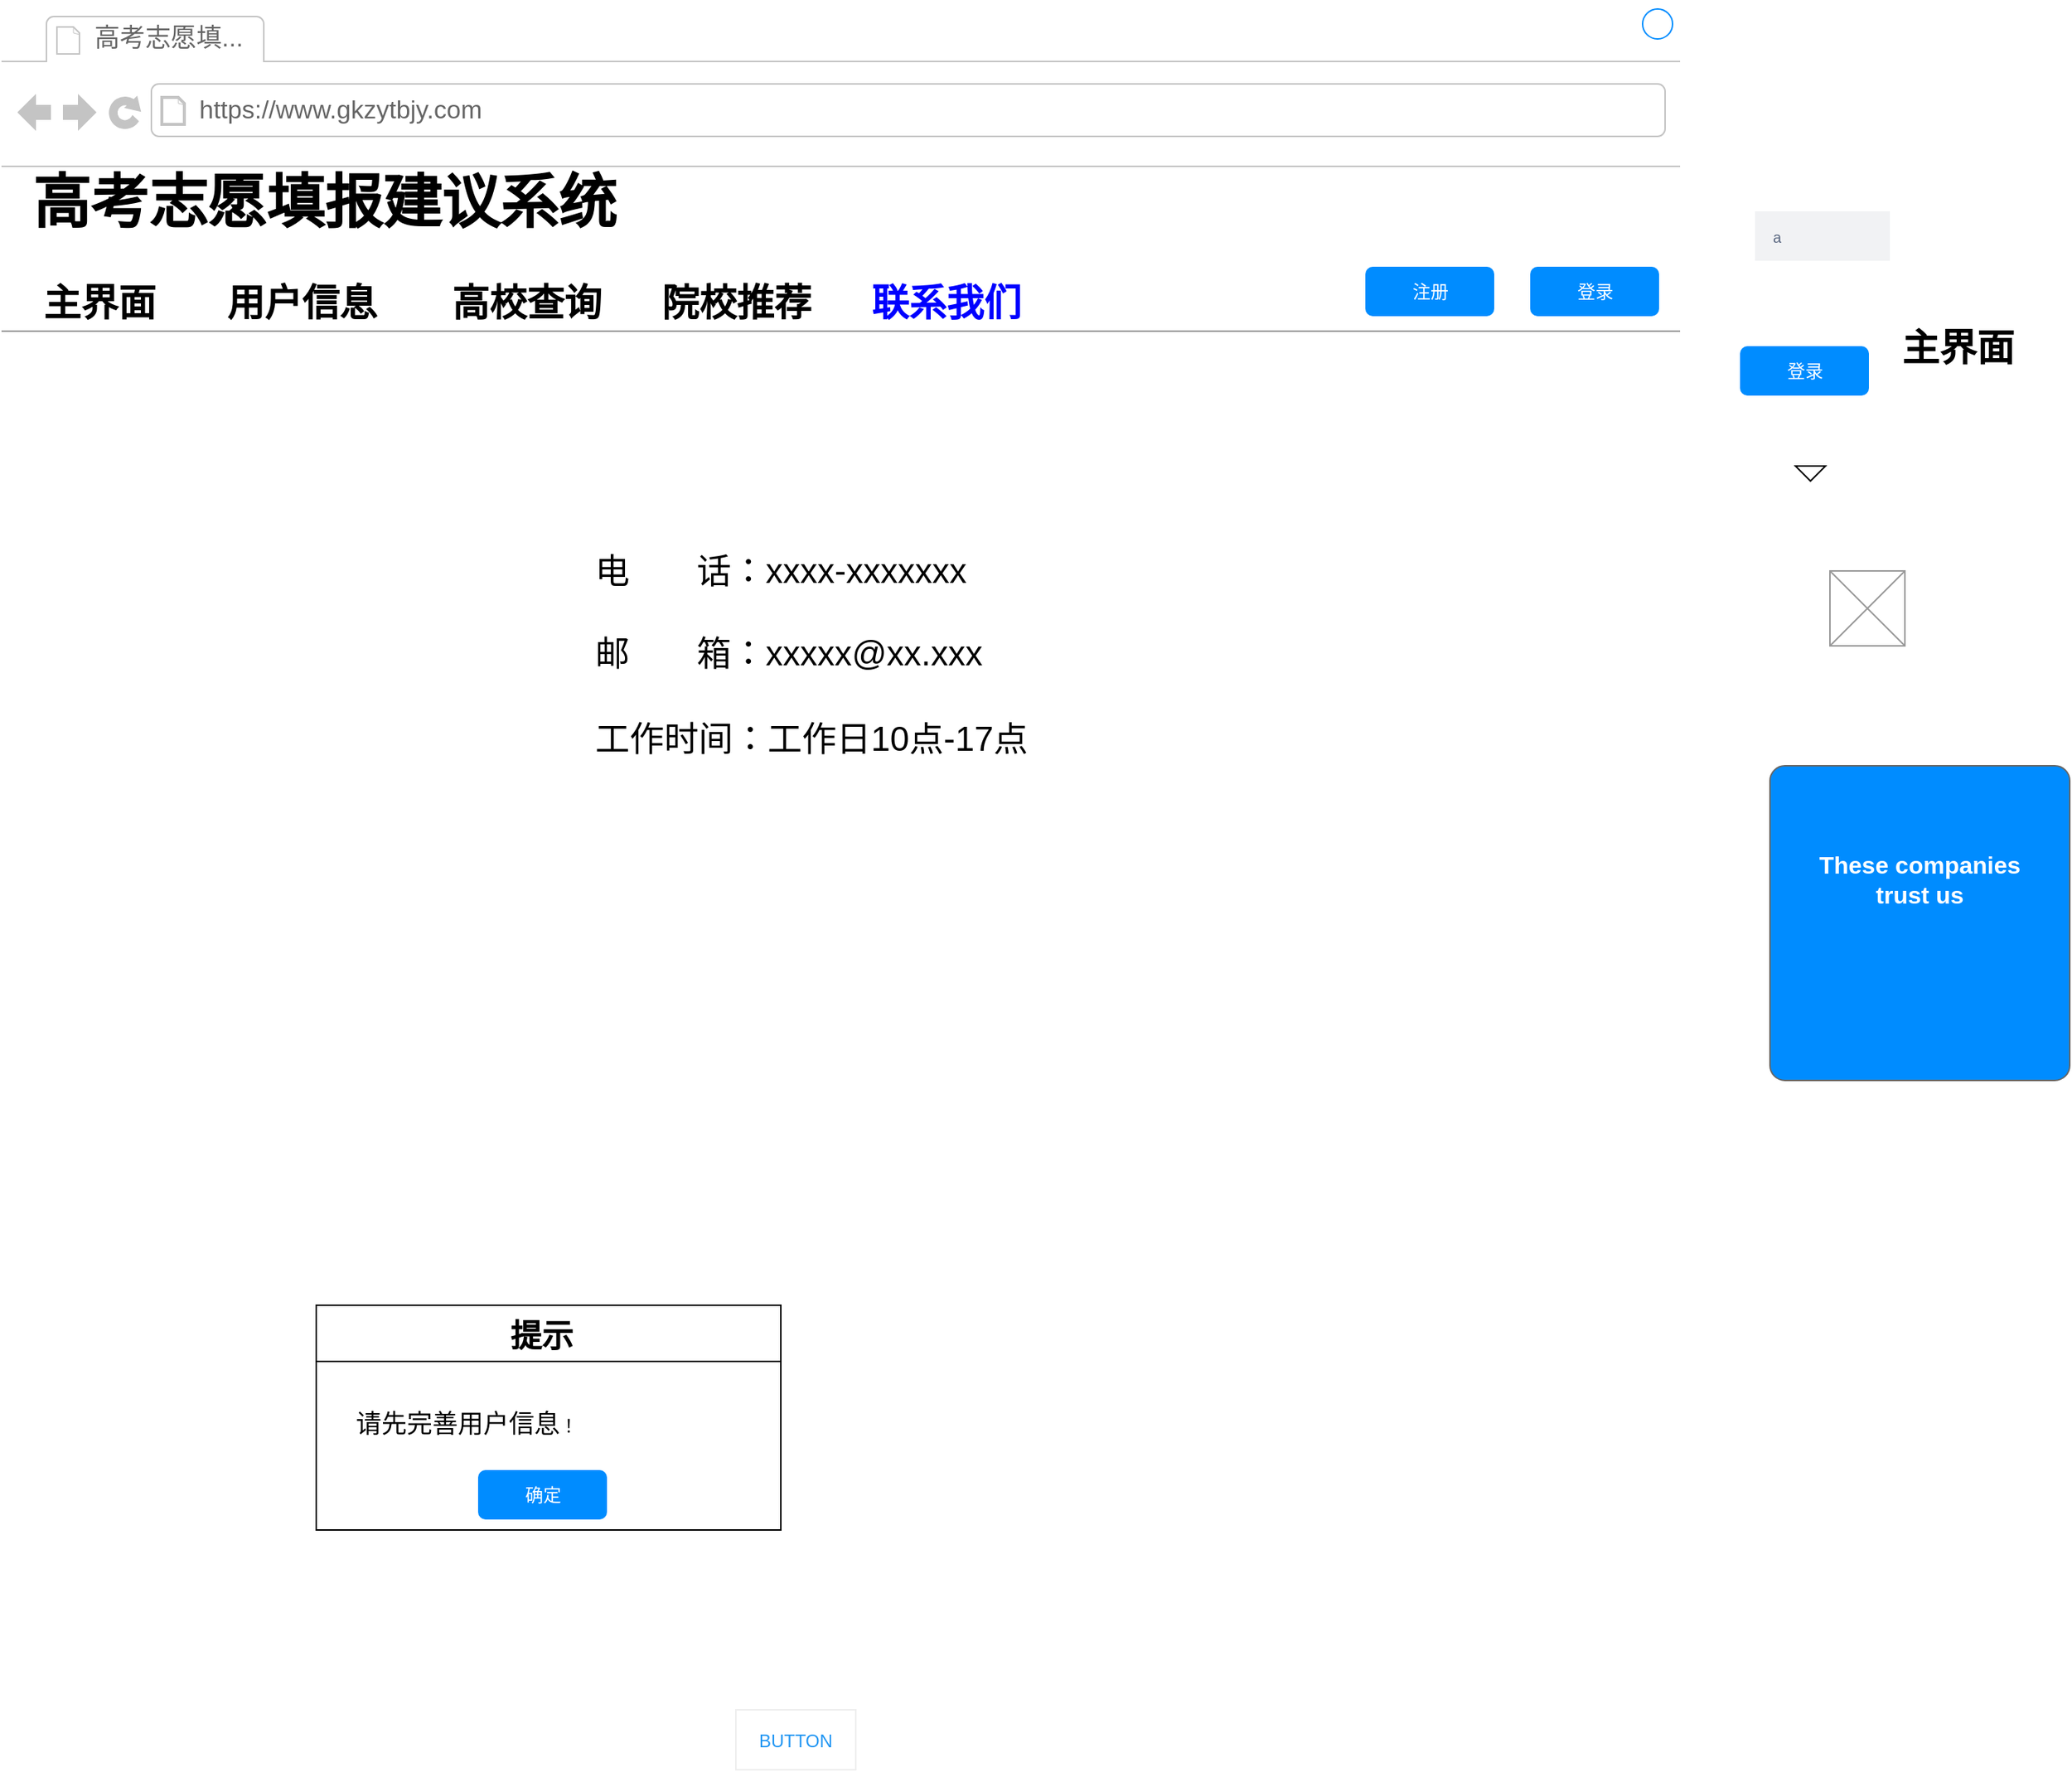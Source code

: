<mxfile version="13.8.2" type="device"><diagram id="piDafpqhtRUU5qUU-vj8" name="Page-1"><mxGraphModel dx="1817" dy="1999" grid="1" gridSize="10" guides="1" tooltips="1" connect="1" arrows="1" fold="1" page="1" pageScale="1" pageWidth="827" pageHeight="1169" math="0" shadow="0"><root><mxCell id="0"/><mxCell id="1" parent="0"/><mxCell id="8962rQQDY3VNNf6We3Pp-1" value="" style="strokeWidth=1;shadow=0;dashed=0;align=center;html=1;shape=mxgraph.mockup.containers.browserWindow;rSize=0;strokeColor2=#008cff;strokeColor3=#c4c4c4;mainText=,;recursiveResize=0;strokeColor=#FFFFFF;fontColor=#FFFFFF;" parent="1" vertex="1"><mxGeometry x="10" y="-50" width="1120" height="800" as="geometry"/></mxCell><mxCell id="8962rQQDY3VNNf6We3Pp-2" value="高考志愿填..." style="strokeWidth=1;shadow=0;dashed=0;align=center;html=1;shape=mxgraph.mockup.containers.anchor;fontSize=17;fontColor=#666666;align=left;" parent="8962rQQDY3VNNf6We3Pp-1" vertex="1"><mxGeometry x="60" y="12" width="110" height="26" as="geometry"/></mxCell><mxCell id="8962rQQDY3VNNf6We3Pp-3" value="https://www.gkzytbjy.com" style="strokeWidth=1;shadow=0;dashed=0;align=center;html=1;shape=mxgraph.mockup.containers.anchor;rSize=0;fontSize=17;fontColor=#666666;align=left;" parent="8962rQQDY3VNNf6We3Pp-1" vertex="1"><mxGeometry x="130" y="60" width="250" height="26" as="geometry"/></mxCell><mxCell id="8962rQQDY3VNNf6We3Pp-30" value="" style="shape=rect;fillColor=#ffffff;strokeColor=#eeeeee;shadow=0;fontSize=13;fontColor=#0066CC;" parent="8962rQQDY3VNNf6We3Pp-1" vertex="1"><mxGeometry x="490" y="1140" width="80" height="40" as="geometry"/></mxCell><mxCell id="8962rQQDY3VNNf6We3Pp-31" value="BUTTON" style="shape=rect;strokeColor=none;fillColor=none;fontSize=12;fontColor=#2196F3;dashed=0;" parent="8962rQQDY3VNNf6We3Pp-1" vertex="1"><mxGeometry x="490" y="1140" width="80" height="40" as="geometry"/></mxCell><mxCell id="8962rQQDY3VNNf6We3Pp-35" value="" style="verticalLabelPosition=bottom;shadow=0;dashed=0;align=center;html=1;verticalAlign=top;strokeWidth=1;shape=mxgraph.mockup.markup.line;strokeColor=#999999;fillColor=#008CFF;fontSize=13;fontColor=#0066CC;" parent="8962rQQDY3VNNf6We3Pp-1" vertex="1"><mxGeometry y="210" width="1120" height="20" as="geometry"/></mxCell><mxCell id="sufqVdbzduv3Dd5XHXr0-3" value="注册" style="rounded=1;align=center;strokeColor=none;html=1;fontColor=#ffffff;fontSize=12;fillColor=#008CFF;" vertex="1" parent="8962rQQDY3VNNf6We3Pp-1"><mxGeometry x="910" y="177" width="86" height="33" as="geometry"/></mxCell><mxCell id="sufqVdbzduv3Dd5XHXr0-4" value="登录" style="rounded=1;align=center;strokeColor=none;html=1;fontColor=#ffffff;fontSize=12;fillColor=#008CFF;" vertex="1" parent="8962rQQDY3VNNf6We3Pp-1"><mxGeometry x="1020" y="177" width="86" height="33" as="geometry"/></mxCell><mxCell id="sufqVdbzduv3Dd5XHXr0-6" value="&lt;font size=&quot;1&quot;&gt;&lt;b&gt;&lt;font style=&quot;font-size: 39px&quot;&gt;高考志愿填报建议系统&lt;/font&gt;&lt;/b&gt;&lt;/font&gt;" style="text;html=1;align=center;verticalAlign=middle;resizable=0;points=[];autosize=1;" vertex="1" parent="8962rQQDY3VNNf6We3Pp-1"><mxGeometry x="10" y="120" width="410" height="30" as="geometry"/></mxCell><mxCell id="sufqVdbzduv3Dd5XHXr0-10" value="&lt;b&gt;&lt;font style=&quot;font-size: 25px&quot;&gt;主界面&lt;/font&gt;&lt;/b&gt;" style="text;html=1;align=center;verticalAlign=middle;resizable=0;points=[];autosize=1;" vertex="1" parent="8962rQQDY3VNNf6We3Pp-1"><mxGeometry x="20" y="190" width="90" height="20" as="geometry"/></mxCell><mxCell id="sufqVdbzduv3Dd5XHXr0-11" value="&lt;b&gt;&lt;font style=&quot;font-size: 25px&quot;&gt;用户信息&lt;/font&gt;&lt;/b&gt;" style="text;html=1;align=center;verticalAlign=middle;resizable=0;points=[];autosize=1;" vertex="1" parent="8962rQQDY3VNNf6We3Pp-1"><mxGeometry x="140" y="190" width="120" height="20" as="geometry"/></mxCell><mxCell id="sufqVdbzduv3Dd5XHXr0-13" value="&lt;b&gt;&lt;font style=&quot;font-size: 25px&quot;&gt;高校查询&lt;/font&gt;&lt;/b&gt;" style="text;html=1;align=center;verticalAlign=middle;resizable=0;points=[];autosize=1;" vertex="1" parent="8962rQQDY3VNNf6We3Pp-1"><mxGeometry x="290" y="190" width="120" height="20" as="geometry"/></mxCell><mxCell id="sufqVdbzduv3Dd5XHXr0-14" value="&lt;b&gt;&lt;font style=&quot;font-size: 25px&quot;&gt;院校推荐&lt;/font&gt;&lt;/b&gt;" style="text;html=1;align=center;verticalAlign=middle;resizable=0;points=[];autosize=1;" vertex="1" parent="8962rQQDY3VNNf6We3Pp-1"><mxGeometry x="430" y="190" width="120" height="20" as="geometry"/></mxCell><mxCell id="sufqVdbzduv3Dd5XHXr0-15" value="&lt;font color=&quot;#0000FF&quot;&gt;&lt;b&gt;&lt;font style=&quot;font-size: 25px&quot;&gt;联系我们&lt;/font&gt;&lt;/b&gt;&lt;/font&gt;" style="text;html=1;align=center;verticalAlign=middle;resizable=0;points=[];autosize=1;" vertex="1" parent="8962rQQDY3VNNf6We3Pp-1"><mxGeometry x="570" y="190" width="120" height="20" as="geometry"/></mxCell><mxCell id="sufqVdbzduv3Dd5XHXr0-40" value="&lt;div align=&quot;left&quot;&gt;&lt;font style=&quot;font-size: 23px&quot;&gt;电&amp;nbsp;&amp;nbsp;&amp;nbsp;&amp;nbsp;&amp;nbsp;&amp;nbsp; 话：xxxx-xxxxxxx&lt;/font&gt;&lt;/div&gt;&lt;div align=&quot;left&quot;&gt;&lt;font style=&quot;font-size: 23px&quot;&gt;&lt;br&gt;&lt;/font&gt;&lt;/div&gt;&lt;div align=&quot;left&quot;&gt;&lt;font style=&quot;font-size: 23px&quot;&gt;邮&amp;nbsp;&amp;nbsp;&amp;nbsp;&amp;nbsp;&amp;nbsp;&amp;nbsp; 箱：xxxxx@xx.xxx&lt;/font&gt;&lt;/div&gt;&lt;div align=&quot;left&quot;&gt;&lt;br&gt;&lt;/div&gt;&lt;div align=&quot;left&quot;&gt;&lt;br&gt;&lt;/div&gt;&lt;div align=&quot;left&quot;&gt;&lt;font style=&quot;font-size: 23px&quot;&gt;工作时间：工作日10点-17点&lt;br&gt;&lt;/font&gt;&lt;/div&gt;&lt;div&gt;&lt;font style=&quot;font-size: 23px&quot;&gt;&lt;br&gt;&lt;/font&gt;&lt;/div&gt;" style="text;html=1;align=center;verticalAlign=middle;resizable=0;points=[];autosize=1;" vertex="1" parent="8962rQQDY3VNNf6We3Pp-1"><mxGeometry x="390" y="390" width="300" height="120" as="geometry"/></mxCell><mxCell id="8962rQQDY3VNNf6We3Pp-18" value="" style="verticalLabelPosition=bottom;shadow=0;dashed=0;align=center;html=1;verticalAlign=top;strokeWidth=1;shape=mxgraph.mockup.graphics.simpleIcon;strokeColor=#999999;fontSize=13;fontColor=#0066CC;" parent="1" vertex="1"><mxGeometry x="1230" y="330" width="50" height="50" as="geometry"/></mxCell><mxCell id="8962rQQDY3VNNf6We3Pp-27" value="" style="strokeWidth=1;shadow=0;dashed=0;align=center;html=1;shape=mxgraph.mockup.buttons.multiButton;fillColor=#008cff;strokeColor=#666666;mainText=;subText=;fontSize=13;fontColor=#0066CC;" parent="1" vertex="1"><mxGeometry x="1190" y="460" width="200" height="210" as="geometry"/></mxCell><mxCell id="8962rQQDY3VNNf6We3Pp-28" value="These companies&lt;br&gt;trust us" style="strokeWidth=1;shadow=0;dashed=0;align=center;html=1;shape=mxgraph.mockup.anchor;fontSize=16;fontColor=#ffffff;fontStyle=1;whiteSpace=wrap;" parent="8962rQQDY3VNNf6We3Pp-27" vertex="1"><mxGeometry y="33.6" width="200" height="84" as="geometry"/></mxCell><mxCell id="8962rQQDY3VNNf6We3Pp-29" value="" style="strokeWidth=1;shadow=0;dashed=0;align=center;html=1;shape=mxgraph.mockup.anchor;fontSize=12;fontColor=#ffffff;fontStyle=1;whiteSpace=wrap;" parent="8962rQQDY3VNNf6We3Pp-27" vertex="1"><mxGeometry y="126" width="200" height="42" as="geometry"/></mxCell><mxCell id="8962rQQDY3VNNf6We3Pp-6" value="&lt;div align=&quot;left&quot;&gt;a&lt;/div&gt;" style="rounded=1;fillColor=#F1F2F4;strokeColor=none;html=1;fontColor=#596780;align=left;fontSize=10;spacingLeft=10;arcSize=0;" parent="1" vertex="1"><mxGeometry x="1180" y="90" width="90" height="33" as="geometry"/></mxCell><mxCell id="sufqVdbzduv3Dd5XHXr0-9" value="&lt;b&gt;&lt;font style=&quot;font-size: 25px&quot;&gt;主界面&lt;/font&gt;&lt;/b&gt;" style="text;html=1;align=center;verticalAlign=middle;resizable=0;points=[];autosize=1;" vertex="1" parent="1"><mxGeometry x="1270" y="170" width="90" height="20" as="geometry"/></mxCell><mxCell id="sufqVdbzduv3Dd5XHXr0-29" value="登录" style="rounded=1;align=center;strokeColor=none;html=1;fontColor=#ffffff;fontSize=12;fillColor=#008CFF;" vertex="1" parent="1"><mxGeometry x="1170" y="180" width="86" height="33" as="geometry"/></mxCell><mxCell id="sufqVdbzduv3Dd5XHXr0-34" value="" style="whiteSpace=wrap;html=1;" vertex="1" parent="1"><mxGeometry x="220" y="820" width="310" height="150" as="geometry"/></mxCell><mxCell id="sufqVdbzduv3Dd5XHXr0-35" value="" style="endArrow=none;html=1;exitX=0;exitY=0.25;exitDx=0;exitDy=0;entryX=1;entryY=0.25;entryDx=0;entryDy=0;" edge="1" parent="1" source="sufqVdbzduv3Dd5XHXr0-34" target="sufqVdbzduv3Dd5XHXr0-34"><mxGeometry width="50" height="50" relative="1" as="geometry"><mxPoint x="810" y="630" as="sourcePoint"/><mxPoint x="860" y="580" as="targetPoint"/></mxGeometry></mxCell><mxCell id="sufqVdbzduv3Dd5XHXr0-36" value="&lt;font style=&quot;font-size: 17px&quot;&gt;请先完善用户信息&lt;/font&gt;！" style="text;html=1;align=center;verticalAlign=middle;resizable=0;points=[];autosize=1;" vertex="1" parent="1"><mxGeometry x="240" y="890" width="160" height="20" as="geometry"/></mxCell><mxCell id="sufqVdbzduv3Dd5XHXr0-37" value="确定" style="rounded=1;align=center;strokeColor=none;html=1;fontColor=#ffffff;fontSize=12;fillColor=#008CFF;" vertex="1" parent="1"><mxGeometry x="328" y="930" width="86" height="33" as="geometry"/></mxCell><mxCell id="sufqVdbzduv3Dd5XHXr0-38" value="&lt;font style=&quot;font-size: 13px&quot; size=&quot;1&quot;&gt;&lt;b style=&quot;font-size: 21px&quot;&gt;提示&lt;/b&gt;&lt;/font&gt;" style="text;html=1;align=center;verticalAlign=middle;resizable=0;points=[];autosize=1;" vertex="1" parent="1"><mxGeometry x="340" y="830" width="60" height="20" as="geometry"/></mxCell><mxCell id="sufqVdbzduv3Dd5XHXr0-61" value="" style="verticalLabelPosition=bottom;verticalAlign=top;html=1;shape=mxgraph.basic.acute_triangle;dx=0.5;rotation=-180;" vertex="1" parent="1"><mxGeometry x="1207" y="260" width="20" height="10" as="geometry"/></mxCell></root></mxGraphModel></diagram></mxfile>